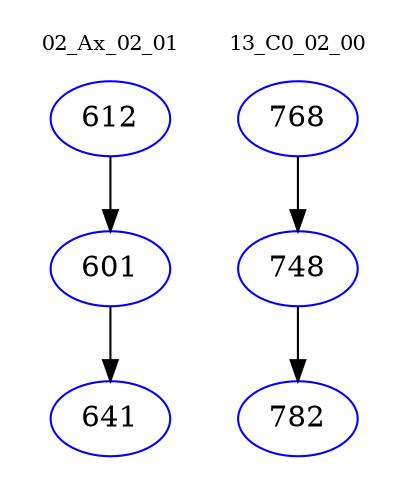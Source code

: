digraph{
subgraph cluster_0 {
color = white
label = "02_Ax_02_01";
fontsize=10;
T0_612 [label="612", color="blue"]
T0_612 -> T0_601 [color="black"]
T0_601 [label="601", color="blue"]
T0_601 -> T0_641 [color="black"]
T0_641 [label="641", color="blue"]
}
subgraph cluster_1 {
color = white
label = "13_C0_02_00";
fontsize=10;
T1_768 [label="768", color="blue"]
T1_768 -> T1_748 [color="black"]
T1_748 [label="748", color="blue"]
T1_748 -> T1_782 [color="black"]
T1_782 [label="782", color="blue"]
}
}
